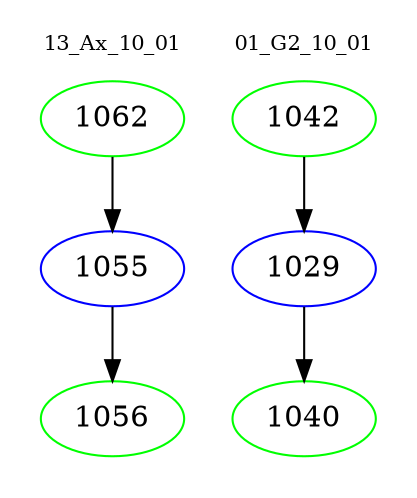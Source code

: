 digraph{
subgraph cluster_0 {
color = white
label = "13_Ax_10_01";
fontsize=10;
T0_1062 [label="1062", color="green"]
T0_1062 -> T0_1055 [color="black"]
T0_1055 [label="1055", color="blue"]
T0_1055 -> T0_1056 [color="black"]
T0_1056 [label="1056", color="green"]
}
subgraph cluster_1 {
color = white
label = "01_G2_10_01";
fontsize=10;
T1_1042 [label="1042", color="green"]
T1_1042 -> T1_1029 [color="black"]
T1_1029 [label="1029", color="blue"]
T1_1029 -> T1_1040 [color="black"]
T1_1040 [label="1040", color="green"]
}
}
